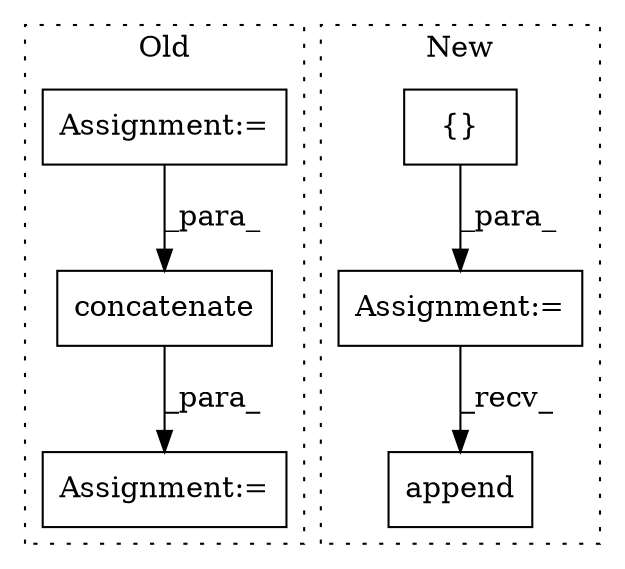 digraph G {
subgraph cluster0 {
1 [label="concatenate" a="32" s="4959,5006" l="19,2" shape="box"];
3 [label="Assignment:=" a="7" s="5031" l="1" shape="box"];
4 [label="Assignment:=" a="7" s="4886" l="1" shape="box"];
label = "Old";
style="dotted";
}
subgraph cluster1 {
2 [label="append" a="32" s="5461,5522" l="7,1" shape="box"];
5 [label="Assignment:=" a="7" s="4891" l="1" shape="box"];
6 [label="{}" a="4" s="4901" l="2" shape="box"];
label = "New";
style="dotted";
}
1 -> 3 [label="_para_"];
4 -> 1 [label="_para_"];
5 -> 2 [label="_recv_"];
6 -> 5 [label="_para_"];
}